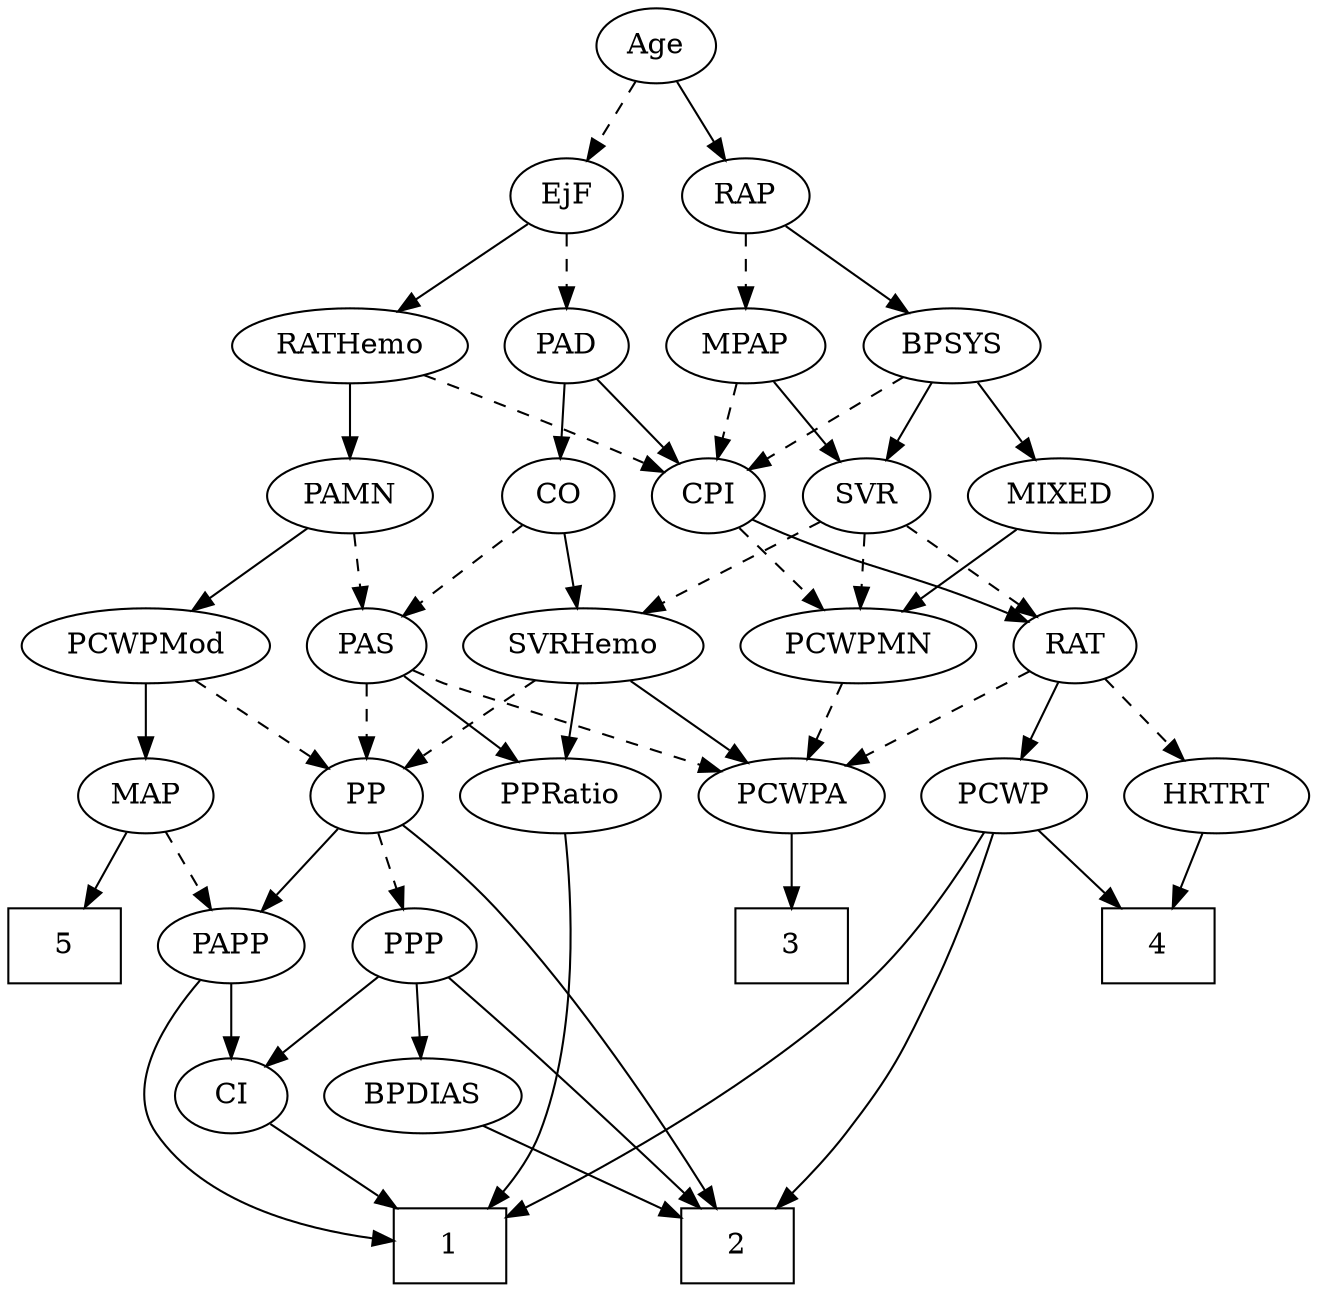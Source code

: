 strict digraph {
	graph [bb="0,0,650.65,612"];
	node [label="\N"];
	1	[height=0.5,
		pos="351,18",
		shape=box,
		width=0.75];
	2	[height=0.5,
		pos="155,18",
		shape=box,
		width=0.75];
	3	[height=0.5,
		pos="425,162",
		shape=box,
		width=0.75];
	4	[height=0.5,
		pos="592,162",
		shape=box,
		width=0.75];
	5	[height=0.5,
		pos="27,162",
		shape=box,
		width=0.75];
	Age	[height=0.5,
		pos="349,594",
		width=0.75];
	EjF	[height=0.5,
		pos="308,522",
		width=0.75];
	Age -> EjF	[pos="e,317.46,539.15 339.49,576.76 334.47,568.19 328.2,557.49 322.58,547.9",
		style=dashed];
	RAP	[height=0.5,
		pos="390,522",
		width=0.77632];
	Age -> RAP	[pos="e,380.54,539.15 358.51,576.76 363.53,568.19 369.8,557.49 375.42,547.9",
		style=solid];
	PAD	[height=0.5,
		pos="308,450",
		width=0.79437];
	EjF -> PAD	[pos="e,308,468.1 308,503.7 308,495.98 308,486.71 308,478.11",
		style=dashed];
	RATHemo	[height=0.5,
		pos="212,450",
		width=1.3721];
	EjF -> RATHemo	[pos="e,233.18,466.45 290.39,508.16 276.78,498.24 257.63,484.27 241.67,472.63",
		style=solid];
	MPAP	[height=0.5,
		pos="390,450",
		width=0.97491];
	RAP -> MPAP	[pos="e,390,468.1 390,503.7 390,495.98 390,486.71 390,478.11",
		style=dashed];
	BPSYS	[height=0.5,
		pos="481,450",
		width=1.0471];
	RAP -> BPSYS	[pos="e,461.94,465.66 407.55,507.5 420.71,497.38 438.96,483.34 453.98,471.79",
		style=solid];
	MIXED	[height=0.5,
		pos="531,378",
		width=1.1193];
	PCWPMN	[height=0.5,
		pos="435,306",
		width=1.3902];
	MIXED -> PCWPMN	[pos="e,456.33,322.55 510.64,362.15 497.3,352.43 479.63,339.54 464.73,328.68",
		style=solid];
	CPI	[height=0.5,
		pos="372,378",
		width=0.75];
	MPAP -> CPI	[pos="e,376.32,395.79 385.64,432.05 383.61,424.14 381.14,414.54 378.86,405.69",
		style=dashed];
	SVR	[height=0.5,
		pos="445,378",
		width=0.77632];
	MPAP -> SVR	[pos="e,432.95,394.34 402.48,433.12 409.61,424.04 418.69,412.49 426.62,402.39",
		style=solid];
	BPSYS -> MIXED	[pos="e,519.12,395.63 492.6,432.76 498.69,424.23 506.3,413.58 513.13,404.02",
		style=solid];
	BPSYS -> CPI	[pos="e,390.94,391.16 459.47,435.17 442.3,424.14 418.14,408.63 399.56,396.7",
		style=dashed];
	BPSYS -> SVR	[pos="e,453.47,395.47 472.47,432.41 468.16,424.04 462.85,413.71 458.05,404.37",
		style=solid];
	CO	[height=0.5,
		pos="300,378",
		width=0.75];
	PAD -> CO	[pos="e,301.95,396.1 306.02,431.7 305.14,423.98 304.08,414.71 303.1,406.11",
		style=solid];
	PAD -> CPI	[pos="e,358.45,393.82 321.57,434.15 330.31,424.6 341.83,411.99 351.66,401.25",
		style=solid];
	PAS	[height=0.5,
		pos="222,306",
		width=0.75];
	CO -> PAS	[pos="e,237.38,320.8 284.59,363.17 273.27,353.01 257.69,339.03 244.91,327.56",
		style=dashed];
	SVRHemo	[height=0.5,
		pos="317,306",
		width=1.3902];
	CO -> SVRHemo	[pos="e,312.8,324.28 304.12,360.05 306.01,352.26 308.3,342.82 310.42,334.08",
		style=solid];
	PCWPA	[height=0.5,
		pos="423,234",
		width=1.1555];
	PAS -> PCWPA	[pos="e,389.85,245.09 243.12,294.47 247.96,292.21 253.11,289.93 258,288 280.36,279.17 339.11,260.71 380.1,248.08",
		style=dashed];
	PP	[height=0.5,
		pos="201,234",
		width=0.75];
	PAS -> PP	[pos="e,206.04,251.79 216.92,288.05 214.52,280.06 211.6,270.33 208.92,261.4",
		style=dashed];
	PPRatio	[height=0.5,
		pos="317,234",
		width=1.1013];
	PAS -> PPRatio	[pos="e,297.06,249.7 239.42,292.16 253.16,282.04 272.61,267.71 288.59,255.93",
		style=solid];
	PAMN	[height=0.5,
		pos="212,378",
		width=1.011];
	PAMN -> PAS	[pos="e,219.56,324.1 214.47,359.7 215.57,351.98 216.9,342.71 218.13,334.11",
		style=dashed];
	PCWPMod	[height=0.5,
		pos="125,306",
		width=1.4443];
	PAMN -> PCWPMod	[pos="e,144.63,322.8 193.55,362.15 181.65,352.58 165.97,339.96 152.6,329.21",
		style=solid];
	RATHemo -> PAMN	[pos="e,212,396.1 212,431.7 212,423.98 212,414.71 212,406.11",
		style=solid];
	RATHemo -> CPI	[pos="e,350.74,389.2 243.23,436.03 268.38,425.49 304.61,410.11 336,396 337.8,395.19 339.64,394.35 341.5,393.5",
		style=dashed];
	RAT	[height=0.5,
		pos="530,306",
		width=0.75827];
	CPI -> RAT	[pos="e,508.37,317.41 393.25,366.77 398.08,364.5 403.2,362.14 408,360 445.85,343.15 456.15,340.85 494,324 495.61,323.28 497.25,322.54 \
498.9,321.79",
		style=solid];
	CPI -> PCWPMN	[pos="e,420.34,323.29 385.36,362.15 393.53,353.07 404.18,341.24 413.52,330.87",
		style=dashed];
	RAT -> PCWPA	[pos="e,445.12,249.47 511.36,292.81 495.44,282.39 472.23,267.2 453.59,255.01",
		style=dashed];
	PCWP	[height=0.5,
		pos="518,234",
		width=0.97491];
	RAT -> PCWP	[pos="e,520.96,252.28 527.1,288.05 525.77,280.35 524.18,271.03 522.69,262.36",
		style=solid];
	HRTRT	[height=0.5,
		pos="611,234",
		width=1.1013];
	RAT -> HRTRT	[pos="e,593.34,250.26 546,291.17 557.3,281.4 572.68,268.11 585.64,256.91",
		style=dashed];
	SVR -> RAT	[pos="e,513.53,320.56 461.79,363.17 474.33,352.85 491.65,338.58 505.7,327.01",
		style=dashed];
	SVR -> PCWPMN	[pos="e,437.47,324.28 442.58,360.05 441.48,352.35 440.15,343.03 438.91,334.36",
		style=dashed];
	SVR -> SVRHemo	[pos="e,343.28,321.37 424.43,365.75 404.97,355.11 375.36,338.91 352.15,326.22",
		style=dashed];
	MAP	[height=0.5,
		pos="125,234",
		width=0.84854];
	PCWPMod -> MAP	[pos="e,125,252.1 125,287.7 125,279.98 125,270.71 125,262.11",
		style=solid];
	PCWPMod -> PP	[pos="e,185.78,249.02 142.63,288.76 153.24,278.99 166.87,266.43 178.29,255.91",
		style=dashed];
	PCWPA -> 3	[pos="e,424.51,180.1 423.49,215.7 423.71,207.98 423.98,198.71 424.23,190.11",
		style=solid];
	PCWPMN -> PCWPA	[pos="e,425.93,252.1 432.03,287.7 430.71,279.98 429.12,270.71 427.65,262.11",
		style=dashed];
	SVRHemo -> PCWPA	[pos="e,401.13,249.44 340,289.81 355.45,279.61 375.98,266.05 392.75,254.98",
		style=solid];
	SVRHemo -> PP	[pos="e,220.57,246.81 292.4,290.15 273.91,279 248.56,263.7 229.24,252.04",
		style=dashed];
	SVRHemo -> PPRatio	[pos="e,317,252.1 317,287.7 317,279.98 317,270.71 317,262.11",
		style=solid];
	BPDIAS	[height=0.5,
		pos="190,90",
		width=1.1735];
	BPDIAS -> 2	[pos="e,163.64,36.275 181.53,72.055 177.5,64.007 172.6,54.205 168.11,45.226",
		style=solid];
	MAP -> 5	[pos="e,51.052,180.18 106.1,219.5 92.87,210.05 74.853,197.18 59.356,186.11",
		style=solid];
	PAPP	[height=0.5,
		pos="272,162",
		width=0.88464];
	MAP -> PAPP	[pos="e,248.22,174.32 147.97,222.06 172.38,210.44 211.22,191.94 238.92,178.75",
		style=dashed];
	PP -> 2	[pos="e,145.05,36.022 186.4,218.82 176.69,208.73 164.26,194.46 156,180 139.2,150.59 136.63,141.4 131,108 128.34,92.223 127.62,87.64 131,\
72 132.96,62.916 136.61,53.517 140.49,45.201",
		style=solid];
	PPP	[height=0.5,
		pos="192,162",
		width=0.75];
	PP -> PPP	[pos="e,194.22,180.28 198.82,216.05 197.83,208.35 196.63,199.03 195.52,190.36",
		style=dashed];
	PP -> PAPP	[pos="e,256.82,177.97 215.71,218.5 225.48,208.86 238.49,196.04 249.54,185.14",
		style=solid];
	PPP -> 2	[pos="e,146.47,36.005 173.51,148.58 161.17,139.1 145.97,124.83 139,108 130.69,87.93 136.04,63.554 142.71,45.39",
		style=solid];
	PPP -> BPDIAS	[pos="e,190.49,108.1 191.51,143.7 191.29,135.98 191.02,126.71 190.77,118.11",
		style=solid];
	CI	[height=0.5,
		pos="277,90",
		width=0.75];
	PPP -> CI	[pos="e,260.66,104.46 208.39,147.5 220.97,137.14 238.54,122.67 252.75,110.97",
		style=solid];
	PPRatio -> 1	[pos="e,348.26,36.232 319.72,215.85 325.61,178.83 339.53,91.181 346.65,46.386",
		style=solid];
	PCWP -> 1	[pos="e,378.1,20.989 520.66,215.74 524.6,183.63 528.2,114.13 494,72 468.18,40.19 421.32,27.471 388.29,22.386",
		style=solid];
	PCWP -> 2	[pos="e,182.37,23.799 510.75,216.29 501.59,196.79 484.17,164.61 461,144 380.95,72.794 254.91,38.964 192.53,25.867",
		style=solid];
	PCWP -> 4	[pos="e,573.89,180.13 534.06,217.81 543.5,208.88 555.65,197.38 566.39,187.23",
		style=solid];
	CI -> 1	[pos="e,332.91,36.113 291.98,74.834 301.58,65.746 314.31,53.71 325.48,43.141",
		style=solid];
	PAPP -> 1	[pos="e,345.21,36.016 285.68,145.52 294.24,135.33 305.11,121.44 313,108 324.77,87.953 334.92,63.575 341.76,45.405",
		style=solid];
	PAPP -> CI	[pos="e,275.78,108.1 273.24,143.7 273.79,135.98 274.45,126.71 275.06,118.11",
		style=solid];
	HRTRT -> 4	[pos="e,596.69,180.28 606.4,216.05 604.29,208.26 601.72,198.82 599.35,190.08",
		style=solid];
}
